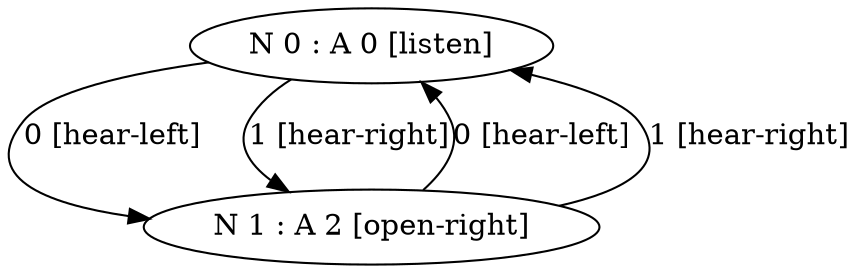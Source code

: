 digraph  {
	node [label="\N"];
	0	 [label="N 0 : A 0 [listen]"];
	1	 [label="N 1 : A 2 [open-right]"];
	0 -> 1 [key=0,
	label="0 [hear-left]"];
0 -> 1 [key=1,
label="1 [hear-right]"];
1 -> 0 [key=0,
label="0 [hear-left]"];
1 -> 0 [key=1,
label="1 [hear-right]"];
}

